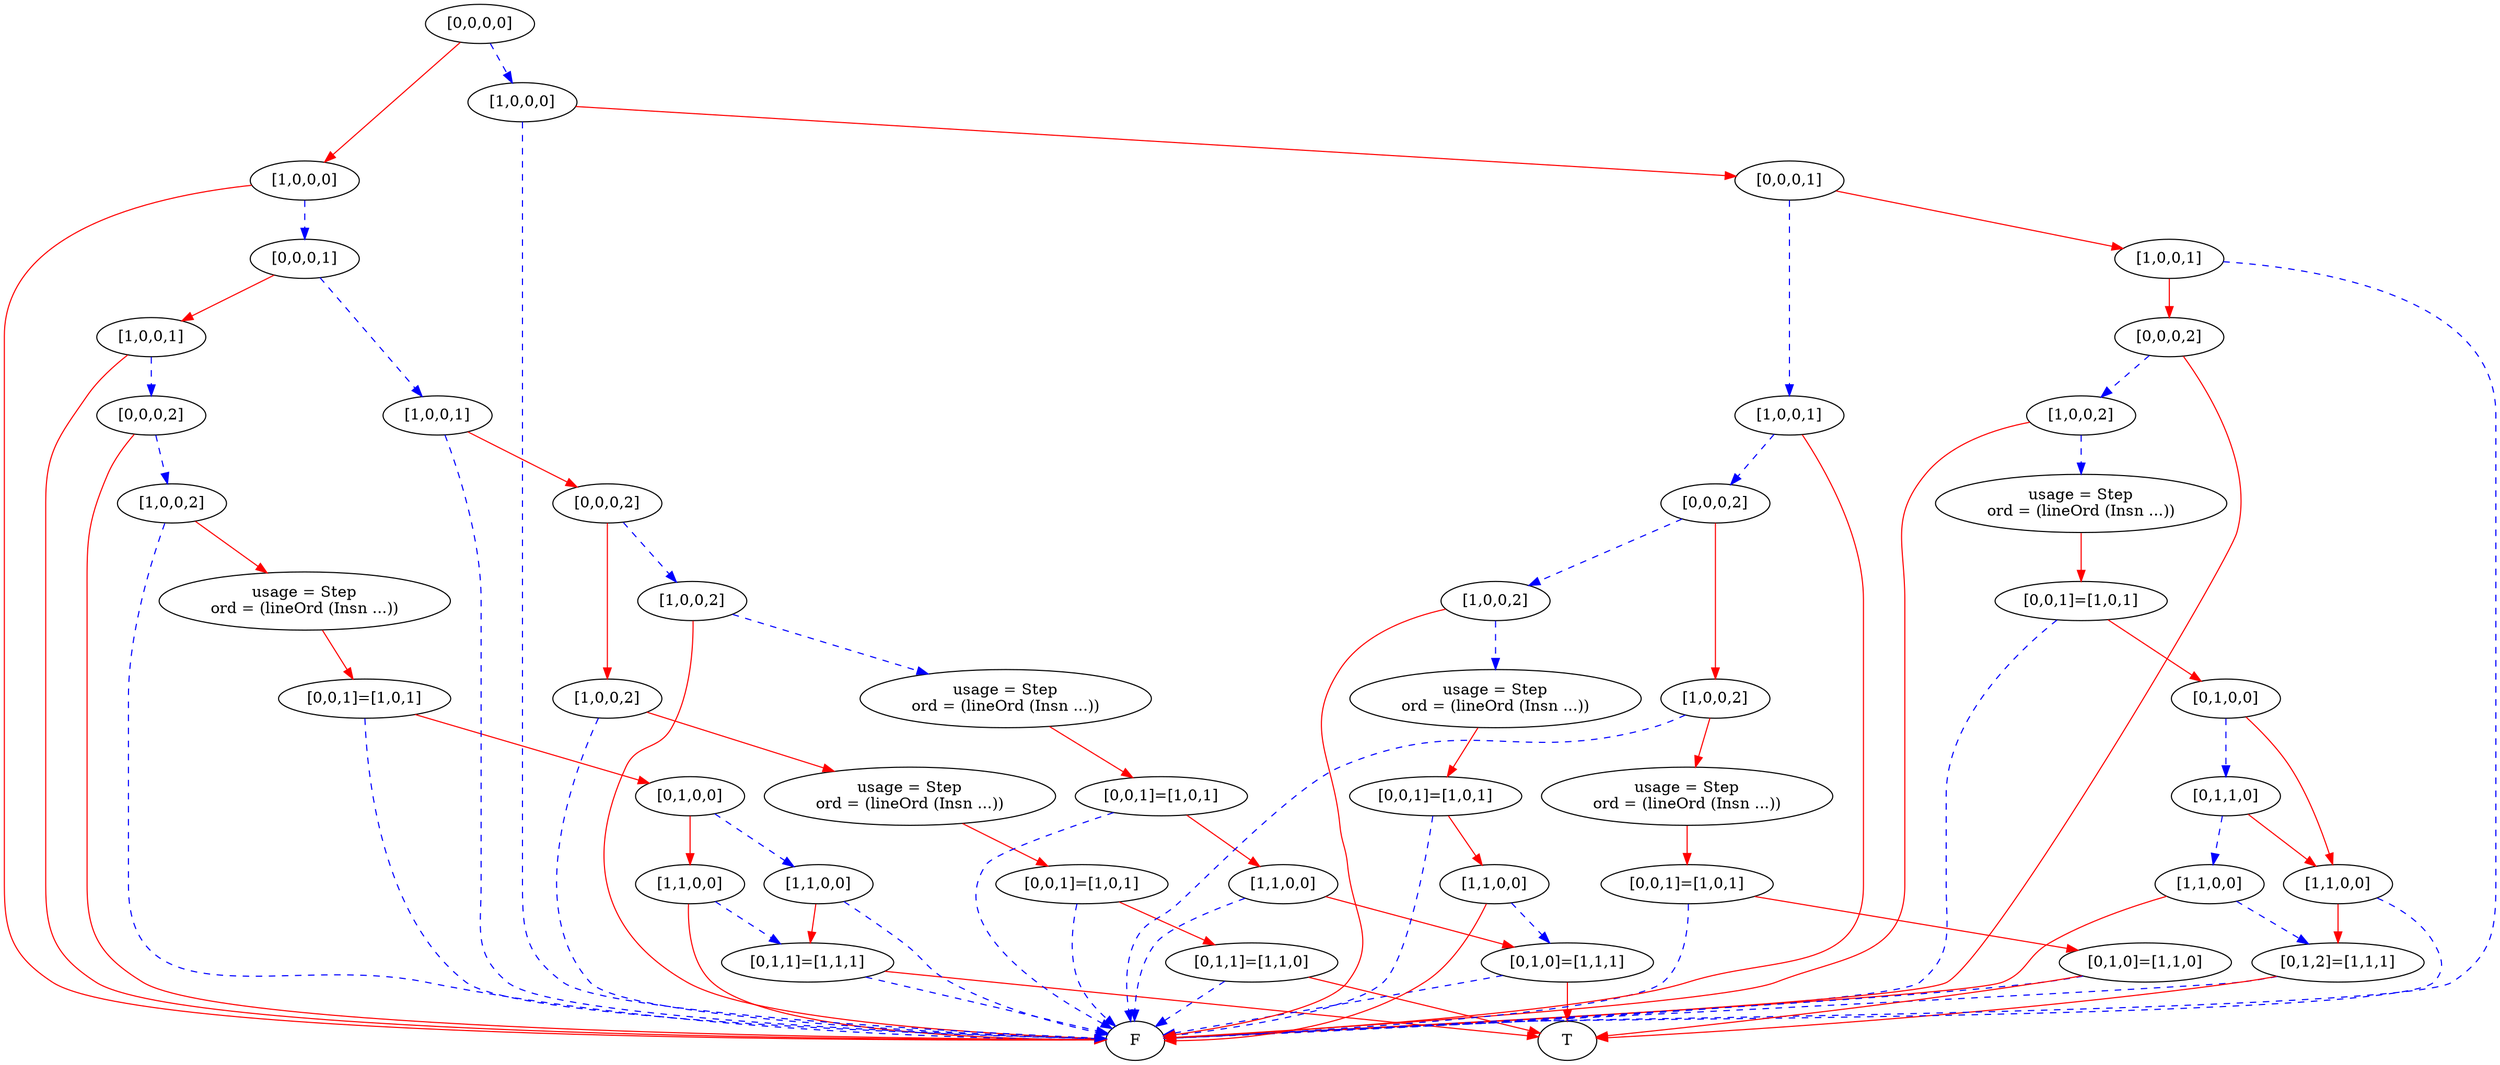 digraph {
    1 [label=F];
    2 [label=T];
    3 [label="[0,1,1]=[1,1,1]"];
    4 [label="[1,1,0,0]"];
    5 [label="[1,1,0,0]"];
    6 [label="[0,1,0,0]"];
    7 [label="[0,0,1]=[1,0,1]"];
    8 [label="usage = Step\nord = (lineOrd (Insn ...))"];
    9 [label="[1,0,0,2]"];
    10 [label="[0,0,0,2]"];
    11 [label="[1,0,0,1]"];
    12 [label="[0,1,1]=[1,1,0]"];
    13 [label="[0,0,1]=[1,0,1]"];
    14 [label="usage = Step\nord = (lineOrd (Insn ...))"];
    15 [label="[1,0,0,2]"];
    16 [label="[0,1,0]=[1,1,1]"];
    17 [label="[1,1,0,0]"];
    18 [label="[0,0,1]=[1,0,1]"];
    19 [label="usage = Step\nord = (lineOrd (Insn ...))"];
    20 [label="[1,0,0,2]"];
    21 [label="[0,0,0,2]"];
    22 [label="[1,0,0,1]"];
    23 [label="[0,0,0,1]"];
    24 [label="[1,0,0,0]"];
    25 [label="[0,1,2]=[1,1,1]"];
    26 [label="[1,1,0,0]"];
    27 [label="[1,1,0,0]"];
    28 [label="[0,1,1,0]"];
    29 [label="[0,1,0,0]"];
    30 [label="[0,0,1]=[1,0,1]"];
    31 [label="usage = Step\nord = (lineOrd (Insn ...))"];
    32 [label="[1,0,0,2]"];
    33 [label="[0,0,0,2]"];
    34 [label="[1,0,0,1]"];
    35 [label="[0,1,0]=[1,1,0]"];
    36 [label="[0,0,1]=[1,0,1]"];
    37 [label="usage = Step\nord = (lineOrd (Insn ...))"];
    38 [label="[1,0,0,2]"];
    39 [label="[1,1,0,0]"];
    40 [label="[0,0,1]=[1,0,1]"];
    41 [label="usage = Step\nord = (lineOrd (Insn ...))"];
    42 [label="[1,0,0,2]"];
    43 [label="[0,0,0,2]"];
    44 [label="[1,0,0,1]"];
    45 [label="[0,0,0,1]"];
    46 [label="[1,0,0,0]"];
    47 [label="[0,0,0,0]"];
    3 -> 1 [style=dashed
           ,color=blue];
    3 -> 2 [color=red];
    4 -> 3 [style=dashed
           ,color=blue];
    4 -> 1 [color=red];
    5 -> 3 [color=red];
    5 -> 1 [style=dashed
           ,color=blue];
    6 -> 4 [color=red];
    6 -> 5 [style=dashed
           ,color=blue];
    7 -> 6 [color=red];
    7 -> 1 [style=dashed
           ,color=blue];
    8 -> 7 [color=red];
    9 -> 8 [color=red];
    9 -> 1 [style=dashed
           ,color=blue];
    10 -> 9 [style=dashed
            ,color=blue];
    10 -> 1 [color=red];
    11 -> 10 [style=dashed
             ,color=blue];
    11 -> 1 [color=red];
    12 -> 1 [style=dashed
            ,color=blue];
    12 -> 2 [color=red];
    13 -> 12 [color=red];
    13 -> 1 [style=dashed
            ,color=blue];
    14 -> 13 [color=red];
    15 -> 14 [color=red];
    15 -> 1 [style=dashed
            ,color=blue];
    16 -> 1 [style=dashed
            ,color=blue];
    16 -> 2 [color=red];
    17 -> 16 [color=red];
    17 -> 1 [style=dashed
            ,color=blue];
    18 -> 17 [color=red];
    18 -> 1 [style=dashed
            ,color=blue];
    19 -> 18 [color=red];
    20 -> 19 [style=dashed
             ,color=blue];
    20 -> 1 [color=red];
    21 -> 15 [color=red];
    21 -> 20 [style=dashed
             ,color=blue];
    22 -> 21 [color=red];
    22 -> 1 [style=dashed
            ,color=blue];
    23 -> 11 [color=red];
    23 -> 22 [style=dashed
             ,color=blue];
    24 -> 23 [style=dashed
             ,color=blue];
    24 -> 1 [color=red];
    25 -> 1 [style=dashed
            ,color=blue];
    25 -> 2 [color=red];
    26 -> 25 [color=red];
    26 -> 1 [style=dashed
            ,color=blue];
    27 -> 25 [style=dashed
             ,color=blue];
    27 -> 1 [color=red];
    28 -> 26 [color=red];
    28 -> 27 [style=dashed
             ,color=blue];
    29 -> 26 [color=red];
    29 -> 28 [style=dashed
             ,color=blue];
    30 -> 29 [color=red];
    30 -> 1 [style=dashed
            ,color=blue];
    31 -> 30 [color=red];
    32 -> 31 [style=dashed
             ,color=blue];
    32 -> 1 [color=red];
    33 -> 32 [style=dashed
             ,color=blue];
    33 -> 1 [color=red];
    34 -> 33 [color=red];
    34 -> 1 [style=dashed
            ,color=blue];
    35 -> 1 [style=dashed
            ,color=blue];
    35 -> 2 [color=red];
    36 -> 35 [color=red];
    36 -> 1 [style=dashed
            ,color=blue];
    37 -> 36 [color=red];
    38 -> 37 [color=red];
    38 -> 1 [style=dashed
            ,color=blue];
    39 -> 16 [style=dashed
             ,color=blue];
    39 -> 1 [color=red];
    40 -> 39 [color=red];
    40 -> 1 [style=dashed
            ,color=blue];
    41 -> 40 [color=red];
    42 -> 41 [style=dashed
             ,color=blue];
    42 -> 1 [color=red];
    43 -> 38 [color=red];
    43 -> 42 [style=dashed
             ,color=blue];
    44 -> 43 [style=dashed
             ,color=blue];
    44 -> 1 [color=red];
    45 -> 34 [color=red];
    45 -> 44 [style=dashed
             ,color=blue];
    46 -> 45 [color=red];
    46 -> 1 [style=dashed
            ,color=blue];
    47 -> 24 [color=red];
    47 -> 46 [style=dashed
             ,color=blue];
}